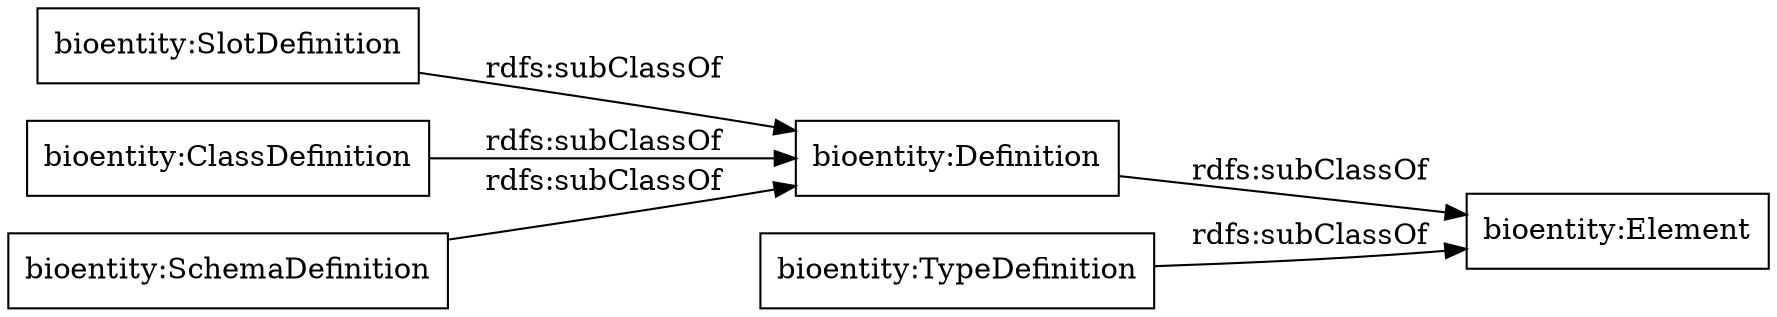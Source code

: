 digraph ar2dtool_diagram { 
rankdir=LR;
size="1000"
node [shape = rectangle, color="black"]; "bioentity:SlotDefinition" "bioentity:ClassDefinition" "bioentity:Definition" "bioentity:SchemaDefinition" "bioentity:Element" "bioentity:TypeDefinition" ; /*classes style*/
	"bioentity:SlotDefinition" -> "bioentity:Definition" [ label = "rdfs:subClassOf" ];
	"bioentity:ClassDefinition" -> "bioentity:Definition" [ label = "rdfs:subClassOf" ];
	"bioentity:Definition" -> "bioentity:Element" [ label = "rdfs:subClassOf" ];
	"bioentity:TypeDefinition" -> "bioentity:Element" [ label = "rdfs:subClassOf" ];
	"bioentity:SchemaDefinition" -> "bioentity:Definition" [ label = "rdfs:subClassOf" ];

}
